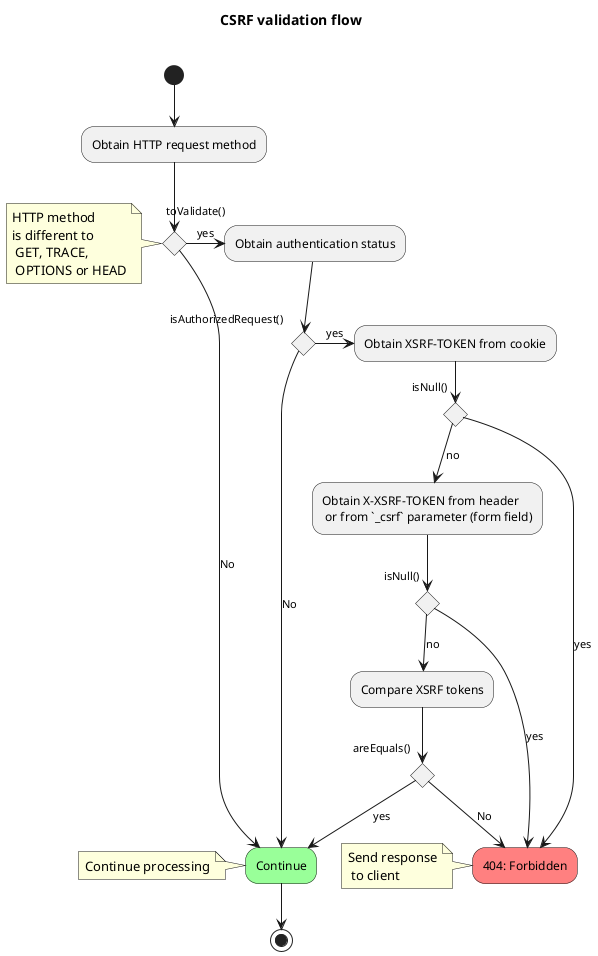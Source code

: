 @startuml

title CSRF validation flow \n

skinparam activity {
  BackgroundColor<< Continue >> #99ff99
  BackgroundColor<< 403 >> #ff8080
}

(*) --> "Obtain HTTP request method"
if  "toValidate()" then
    note left: HTTP method \nis different to\n GET, TRACE,\n OPTIONS or HEAD
    -right-> [yes] "Obtain authentication status"

    if "isAuthorizedRequest()" then
        -right-> [yes] "Obtain XSRF-TOKEN from cookie"
        if "isNull()" then
            -down-> [no] "Obtain X-XSRF-TOKEN from header \n or from `_csrf` parameter (form field)"
            if "isNull()" then
                -down-> [no] "Compare XSRF tokens"
                if "areEquals()" then
                    --> [yes] "Continue" <<Continue>>
                    Note left: Continue processing
                else
                    --> [No] "404: Forbidden" <<403>>
                    Note left: Send response\n to client
                endif
            else
                --> [yes] "404: Forbidden"
            endif
         else
            --> [yes] "404: Forbidden"
        endif
    else
        --> [No] "Continue"
    endif
else
    --> [No] Continue
endif

--> (*)

@enduml